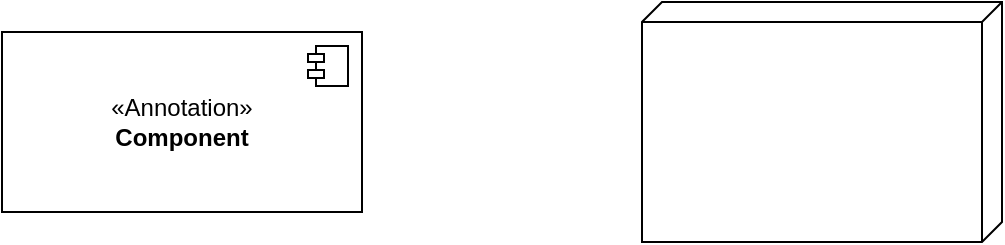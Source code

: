<mxfile version="21.3.6" type="github">
  <diagram name="Página-1" id="0qRRQRxwDM9Nvl6XgYe7">
    <mxGraphModel dx="1050" dy="623" grid="1" gridSize="10" guides="1" tooltips="1" connect="1" arrows="1" fold="1" page="1" pageScale="1" pageWidth="827" pageHeight="1169" math="0" shadow="0">
      <root>
        <mxCell id="0" />
        <mxCell id="1" parent="0" />
        <mxCell id="bSEqzXfy3EvIAYUtpRTj-2" value="&amp;laquo;Annotation&amp;raquo;&lt;br/&gt;&lt;b&gt;Component&lt;/b&gt;" style="html=1;dropTarget=0;whiteSpace=wrap;" vertex="1" parent="1">
          <mxGeometry x="160" y="240" width="180" height="90" as="geometry" />
        </mxCell>
        <mxCell id="bSEqzXfy3EvIAYUtpRTj-3" value="" style="shape=module;jettyWidth=8;jettyHeight=4;" vertex="1" parent="bSEqzXfy3EvIAYUtpRTj-2">
          <mxGeometry x="1" width="20" height="20" relative="1" as="geometry">
            <mxPoint x="-27" y="7" as="offset" />
          </mxGeometry>
        </mxCell>
        <mxCell id="bSEqzXfy3EvIAYUtpRTj-4" value="" style="verticalAlign=top;align=left;spacingTop=8;spacingLeft=2;spacingRight=12;shape=cube;size=10;direction=south;fontStyle=4;html=1;whiteSpace=wrap;" vertex="1" parent="1">
          <mxGeometry x="480" y="225" width="180" height="120" as="geometry" />
        </mxCell>
      </root>
    </mxGraphModel>
  </diagram>
</mxfile>
